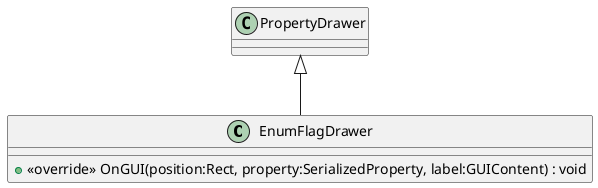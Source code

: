 @startuml
class EnumFlagDrawer {
    + <<override>> OnGUI(position:Rect, property:SerializedProperty, label:GUIContent) : void
}
PropertyDrawer <|-- EnumFlagDrawer
@enduml
